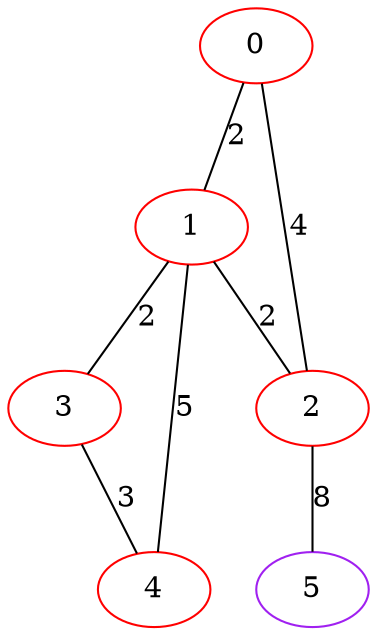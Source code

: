 graph "" {
0 [color=red, weight=1];
1 [color=red, weight=1];
2 [color=red, weight=1];
3 [color=red, weight=1];
4 [color=red, weight=1];
5 [color=purple, weight=4];
0 -- 1  [key=0, label=2];
0 -- 2  [key=0, label=4];
1 -- 2  [key=0, label=2];
1 -- 3  [key=0, label=2];
1 -- 4  [key=0, label=5];
2 -- 5  [key=0, label=8];
3 -- 4  [key=0, label=3];
}
